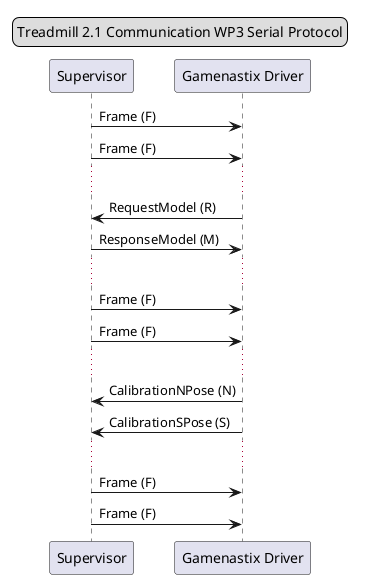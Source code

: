 @startuml

legend top center
Treadmill 2.1 Communication WP3 Serial Protocol
end legend

participant "Supervisor" as SUPERVISOR
participant "Gamenastix Driver" as DRIVER

SUPERVISOR -> DRIVER: Frame (F)
SUPERVISOR -> DRIVER: Frame (F)
...
DRIVER -> SUPERVISOR: RequestModel (R)
SUPERVISOR -> DRIVER: ResponseModel (M)
...
SUPERVISOR -> DRIVER: Frame (F)
SUPERVISOR -> DRIVER: Frame (F)
...
DRIVER -> SUPERVISOR: CalibrationNPose (N)
DRIVER -> SUPERVISOR: CalibrationSPose (S)
...
SUPERVISOR -> DRIVER: Frame (F)
SUPERVISOR -> DRIVER: Frame (F)

@enduml